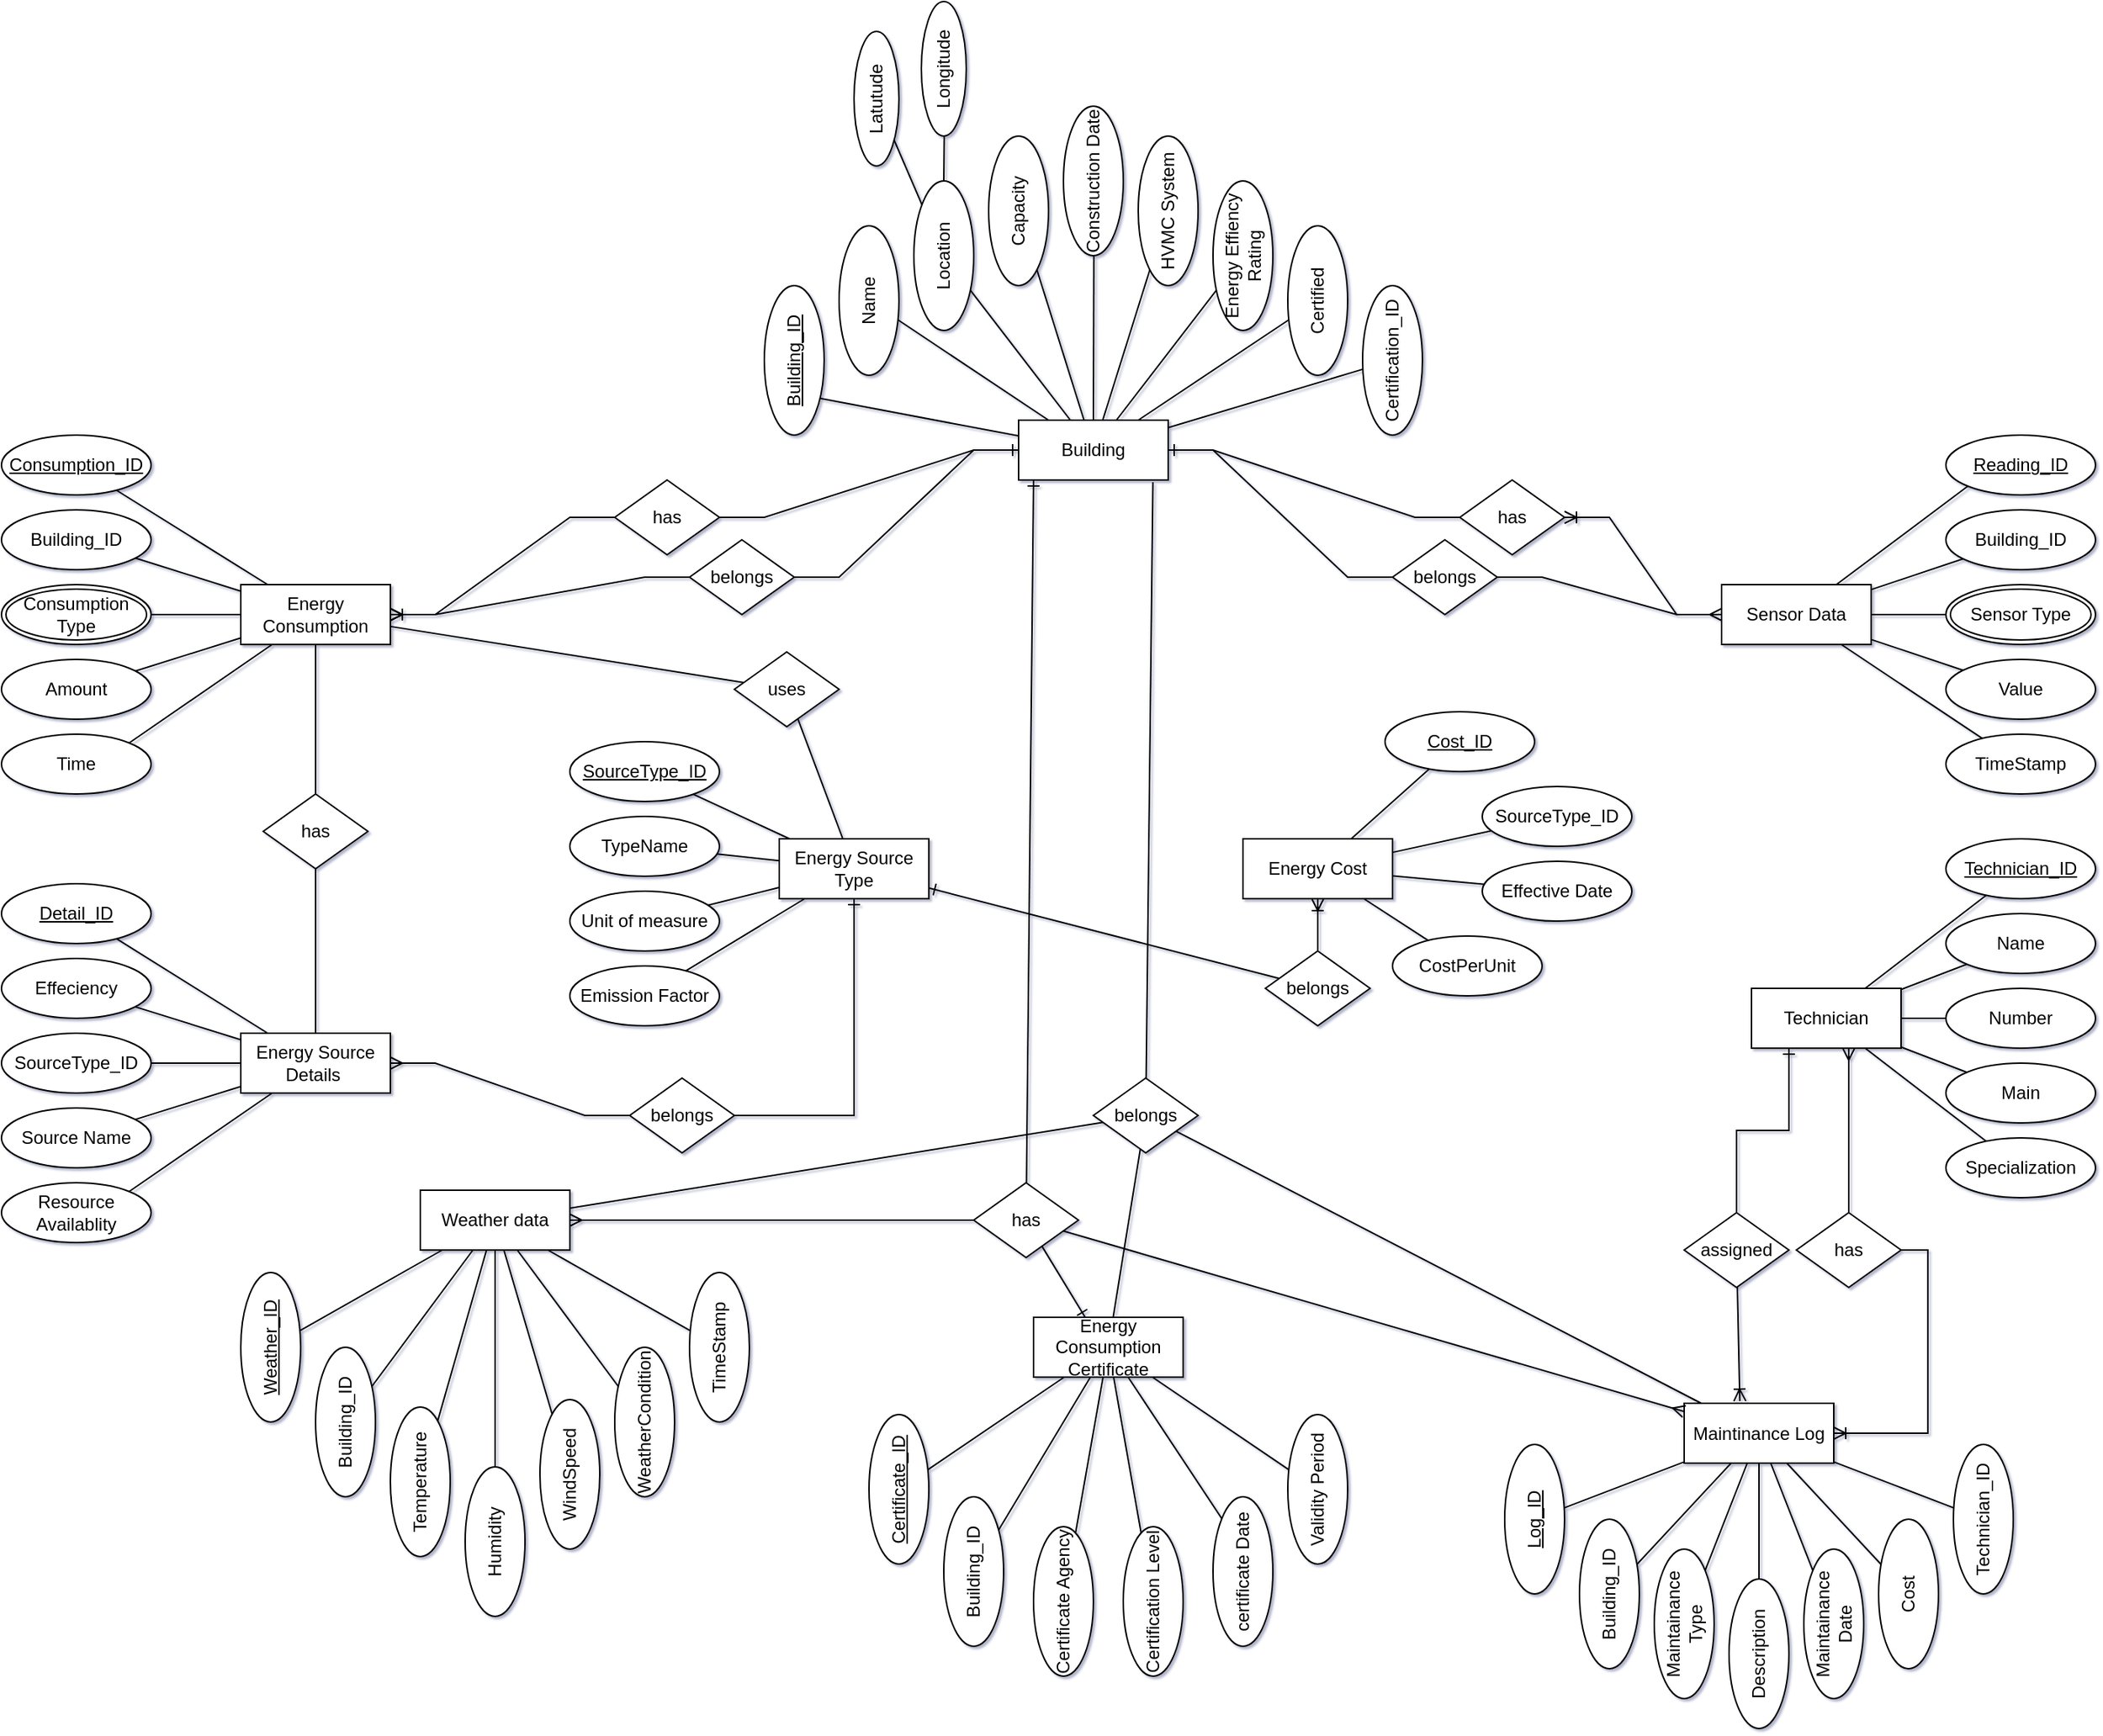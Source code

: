 <mxfile version="23.1.1" type="github">
  <diagram name="Page-1" id="oGObAUjElI8NySh6RBFr">
    <mxGraphModel dx="2135" dy="569" grid="1" gridSize="10" guides="1" tooltips="1" connect="1" arrows="1" fold="1" page="1" pageScale="1" pageWidth="1100" pageHeight="850" background="none" math="0" shadow="1">
      <root>
        <mxCell id="0" />
        <mxCell id="1" parent="0" />
        <mxCell id="BeFHwcyI2mmiKTag6LvH-1" value="Building" style="whiteSpace=wrap;html=1;align=center;" parent="1" vertex="1">
          <mxGeometry x="410" y="290" width="100" height="40" as="geometry" />
        </mxCell>
        <mxCell id="BeFHwcyI2mmiKTag6LvH-3" value="Building_ID" style="ellipse;whiteSpace=wrap;html=1;align=center;fontStyle=4;rotation=-90;" parent="1" vertex="1">
          <mxGeometry x="210" y="230" width="100" height="40" as="geometry" />
        </mxCell>
        <mxCell id="BeFHwcyI2mmiKTag6LvH-4" value="Name" style="ellipse;whiteSpace=wrap;html=1;align=center;rotation=-90;" parent="1" vertex="1">
          <mxGeometry x="260" y="190" width="100" height="40" as="geometry" />
        </mxCell>
        <mxCell id="BeFHwcyI2mmiKTag6LvH-5" value="Certification_ID" style="ellipse;whiteSpace=wrap;html=1;align=center;direction=west;rotation=-90;" parent="1" vertex="1">
          <mxGeometry x="610" y="230" width="100" height="40" as="geometry" />
        </mxCell>
        <mxCell id="BeFHwcyI2mmiKTag6LvH-6" value="Certified" style="ellipse;whiteSpace=wrap;html=1;align=center;rotation=-90;" parent="1" vertex="1">
          <mxGeometry x="560" y="190" width="100" height="40" as="geometry" />
        </mxCell>
        <mxCell id="BeFHwcyI2mmiKTag6LvH-7" value="Energy Effiency Rating" style="ellipse;whiteSpace=wrap;html=1;align=center;rotation=-90;" parent="1" vertex="1">
          <mxGeometry x="510" y="160" width="100" height="40" as="geometry" />
        </mxCell>
        <mxCell id="BeFHwcyI2mmiKTag6LvH-8" value="HVMC System" style="ellipse;whiteSpace=wrap;html=1;align=center;rotation=-90;" parent="1" vertex="1">
          <mxGeometry x="460" y="130" width="100" height="40" as="geometry" />
        </mxCell>
        <mxCell id="BeFHwcyI2mmiKTag6LvH-9" value="Construction Date" style="ellipse;whiteSpace=wrap;html=1;align=center;rotation=-90;" parent="1" vertex="1">
          <mxGeometry x="410" y="110" width="100" height="40" as="geometry" />
        </mxCell>
        <mxCell id="BeFHwcyI2mmiKTag6LvH-10" value="Capacity" style="ellipse;whiteSpace=wrap;html=1;align=center;rotation=-90;" parent="1" vertex="1">
          <mxGeometry x="360" y="130" width="100" height="40" as="geometry" />
        </mxCell>
        <mxCell id="BeFHwcyI2mmiKTag6LvH-11" value="Location" style="ellipse;whiteSpace=wrap;html=1;align=center;rotation=-90;" parent="1" vertex="1">
          <mxGeometry x="310" y="160" width="100" height="40" as="geometry" />
        </mxCell>
        <mxCell id="BeFHwcyI2mmiKTag6LvH-13" value="" style="endArrow=none;html=1;rounded=0;exitX=0.246;exitY=0.929;exitDx=0;exitDy=0;exitPerimeter=0;" parent="1" source="BeFHwcyI2mmiKTag6LvH-3" target="BeFHwcyI2mmiKTag6LvH-1" edge="1">
          <mxGeometry relative="1" as="geometry">
            <mxPoint x="390" y="210" as="sourcePoint" />
            <mxPoint x="550" y="210" as="targetPoint" />
          </mxGeometry>
        </mxCell>
        <mxCell id="BeFHwcyI2mmiKTag6LvH-14" value="" style="endArrow=none;html=1;rounded=0;" parent="1" source="BeFHwcyI2mmiKTag6LvH-4" target="BeFHwcyI2mmiKTag6LvH-1" edge="1">
          <mxGeometry relative="1" as="geometry">
            <mxPoint x="287" y="285" as="sourcePoint" />
            <mxPoint x="420" y="311" as="targetPoint" />
          </mxGeometry>
        </mxCell>
        <mxCell id="BeFHwcyI2mmiKTag6LvH-15" value="" style="endArrow=none;html=1;rounded=0;" parent="1" source="BeFHwcyI2mmiKTag6LvH-11" target="BeFHwcyI2mmiKTag6LvH-1" edge="1">
          <mxGeometry relative="1" as="geometry">
            <mxPoint x="329" y="271" as="sourcePoint" />
            <mxPoint x="420" y="302" as="targetPoint" />
          </mxGeometry>
        </mxCell>
        <mxCell id="BeFHwcyI2mmiKTag6LvH-16" value="" style="endArrow=none;html=1;rounded=0;" parent="1" source="BeFHwcyI2mmiKTag6LvH-10" target="BeFHwcyI2mmiKTag6LvH-1" edge="1">
          <mxGeometry relative="1" as="geometry">
            <mxPoint x="388" y="230" as="sourcePoint" />
            <mxPoint x="452" y="300" as="targetPoint" />
          </mxGeometry>
        </mxCell>
        <mxCell id="BeFHwcyI2mmiKTag6LvH-17" value="" style="endArrow=none;html=1;rounded=0;" parent="1" source="BeFHwcyI2mmiKTag6LvH-9" target="BeFHwcyI2mmiKTag6LvH-1" edge="1">
          <mxGeometry relative="1" as="geometry">
            <mxPoint x="434" y="226" as="sourcePoint" />
            <mxPoint x="462" y="300" as="targetPoint" />
          </mxGeometry>
        </mxCell>
        <mxCell id="BeFHwcyI2mmiKTag6LvH-18" value="" style="endArrow=none;html=1;rounded=0;" parent="1" source="BeFHwcyI2mmiKTag6LvH-8" target="BeFHwcyI2mmiKTag6LvH-1" edge="1">
          <mxGeometry relative="1" as="geometry">
            <mxPoint x="470" y="230" as="sourcePoint" />
            <mxPoint x="470" y="300" as="targetPoint" />
          </mxGeometry>
        </mxCell>
        <mxCell id="BeFHwcyI2mmiKTag6LvH-19" value="" style="endArrow=none;html=1;rounded=0;" parent="1" source="BeFHwcyI2mmiKTag6LvH-7" target="BeFHwcyI2mmiKTag6LvH-1" edge="1">
          <mxGeometry relative="1" as="geometry">
            <mxPoint x="506" y="226" as="sourcePoint" />
            <mxPoint x="480" y="300" as="targetPoint" />
          </mxGeometry>
        </mxCell>
        <mxCell id="BeFHwcyI2mmiKTag6LvH-20" value="" style="endArrow=none;html=1;rounded=0;" parent="1" source="BeFHwcyI2mmiKTag6LvH-6" target="BeFHwcyI2mmiKTag6LvH-1" edge="1">
          <mxGeometry relative="1" as="geometry">
            <mxPoint x="552" y="230" as="sourcePoint" />
            <mxPoint x="488" y="300" as="targetPoint" />
          </mxGeometry>
        </mxCell>
        <mxCell id="BeFHwcyI2mmiKTag6LvH-21" value="" style="endArrow=none;html=1;rounded=0;" parent="1" source="BeFHwcyI2mmiKTag6LvH-5" target="BeFHwcyI2mmiKTag6LvH-1" edge="1">
          <mxGeometry relative="1" as="geometry">
            <mxPoint x="601" y="242" as="sourcePoint" />
            <mxPoint x="503" y="300" as="targetPoint" />
          </mxGeometry>
        </mxCell>
        <mxCell id="BeFHwcyI2mmiKTag6LvH-22" value="Latutude" style="ellipse;whiteSpace=wrap;html=1;align=center;rotation=-90;" parent="1" vertex="1">
          <mxGeometry x="270" y="60" width="90" height="30" as="geometry" />
        </mxCell>
        <mxCell id="BeFHwcyI2mmiKTag6LvH-23" value="Longitude" style="ellipse;whiteSpace=wrap;html=1;align=center;rotation=-90;" parent="1" vertex="1">
          <mxGeometry x="315" y="40" width="90" height="30" as="geometry" />
        </mxCell>
        <mxCell id="BeFHwcyI2mmiKTag6LvH-24" value="" style="endArrow=none;html=1;rounded=0;" parent="1" source="BeFHwcyI2mmiKTag6LvH-22" target="BeFHwcyI2mmiKTag6LvH-11" edge="1">
          <mxGeometry relative="1" as="geometry">
            <mxPoint x="388" y="213" as="sourcePoint" />
            <mxPoint x="455" y="300" as="targetPoint" />
          </mxGeometry>
        </mxCell>
        <mxCell id="BeFHwcyI2mmiKTag6LvH-25" value="" style="endArrow=none;html=1;rounded=0;" parent="1" source="BeFHwcyI2mmiKTag6LvH-23" target="BeFHwcyI2mmiKTag6LvH-11" edge="1">
          <mxGeometry relative="1" as="geometry">
            <mxPoint x="337" y="113" as="sourcePoint" />
            <mxPoint x="355" y="156" as="targetPoint" />
          </mxGeometry>
        </mxCell>
        <mxCell id="BeFHwcyI2mmiKTag6LvH-26" value="Sensor Data" style="whiteSpace=wrap;html=1;align=center;" parent="1" vertex="1">
          <mxGeometry x="880" y="400" width="100" height="40" as="geometry" />
        </mxCell>
        <mxCell id="BeFHwcyI2mmiKTag6LvH-27" value="Building_ID" style="ellipse;whiteSpace=wrap;html=1;align=center;" parent="1" vertex="1">
          <mxGeometry x="1030" y="350" width="100" height="40" as="geometry" />
        </mxCell>
        <mxCell id="BeFHwcyI2mmiKTag6LvH-28" value="Reading_ID" style="ellipse;whiteSpace=wrap;html=1;align=center;fontStyle=4;" parent="1" vertex="1">
          <mxGeometry x="1030" y="300" width="100" height="40" as="geometry" />
        </mxCell>
        <mxCell id="BeFHwcyI2mmiKTag6LvH-29" value="Sensor Type" style="ellipse;shape=doubleEllipse;margin=3;whiteSpace=wrap;html=1;align=center;" parent="1" vertex="1">
          <mxGeometry x="1030" y="400" width="100" height="40" as="geometry" />
        </mxCell>
        <mxCell id="BeFHwcyI2mmiKTag6LvH-30" value="Value" style="ellipse;whiteSpace=wrap;html=1;align=center;" parent="1" vertex="1">
          <mxGeometry x="1030" y="450" width="100" height="40" as="geometry" />
        </mxCell>
        <mxCell id="BeFHwcyI2mmiKTag6LvH-31" value="TimeStamp" style="ellipse;whiteSpace=wrap;html=1;align=center;" parent="1" vertex="1">
          <mxGeometry x="1030" y="500" width="100" height="40" as="geometry" />
        </mxCell>
        <mxCell id="BeFHwcyI2mmiKTag6LvH-32" value="" style="endArrow=none;html=1;rounded=0;exitX=0;exitY=1;exitDx=0;exitDy=0;" parent="1" source="BeFHwcyI2mmiKTag6LvH-28" target="BeFHwcyI2mmiKTag6LvH-26" edge="1">
          <mxGeometry relative="1" as="geometry">
            <mxPoint x="780" y="266" as="sourcePoint" />
            <mxPoint x="650" y="305" as="targetPoint" />
          </mxGeometry>
        </mxCell>
        <mxCell id="BeFHwcyI2mmiKTag6LvH-33" value="" style="endArrow=none;html=1;rounded=0;" parent="1" source="BeFHwcyI2mmiKTag6LvH-27" target="BeFHwcyI2mmiKTag6LvH-26" edge="1">
          <mxGeometry relative="1" as="geometry">
            <mxPoint x="1035" y="344" as="sourcePoint" />
            <mxPoint x="962" y="410" as="targetPoint" />
          </mxGeometry>
        </mxCell>
        <mxCell id="BeFHwcyI2mmiKTag6LvH-34" value="" style="endArrow=none;html=1;rounded=0;" parent="1" source="BeFHwcyI2mmiKTag6LvH-29" target="BeFHwcyI2mmiKTag6LvH-26" edge="1">
          <mxGeometry relative="1" as="geometry">
            <mxPoint x="1034" y="394" as="sourcePoint" />
            <mxPoint x="990" y="411" as="targetPoint" />
          </mxGeometry>
        </mxCell>
        <mxCell id="BeFHwcyI2mmiKTag6LvH-35" value="" style="endArrow=none;html=1;rounded=0;" parent="1" source="BeFHwcyI2mmiKTag6LvH-30" target="BeFHwcyI2mmiKTag6LvH-26" edge="1">
          <mxGeometry relative="1" as="geometry">
            <mxPoint x="1020" y="430" as="sourcePoint" />
            <mxPoint x="990" y="430" as="targetPoint" />
          </mxGeometry>
        </mxCell>
        <mxCell id="BeFHwcyI2mmiKTag6LvH-36" value="" style="endArrow=none;html=1;rounded=0;" parent="1" source="BeFHwcyI2mmiKTag6LvH-31" target="BeFHwcyI2mmiKTag6LvH-26" edge="1">
          <mxGeometry relative="1" as="geometry">
            <mxPoint x="1034" y="466" as="sourcePoint" />
            <mxPoint x="990" y="449" as="targetPoint" />
          </mxGeometry>
        </mxCell>
        <mxCell id="BeFHwcyI2mmiKTag6LvH-37" value="Energy Consumption" style="whiteSpace=wrap;html=1;align=center;" parent="1" vertex="1">
          <mxGeometry x="-110" y="400" width="100" height="40" as="geometry" />
        </mxCell>
        <mxCell id="BeFHwcyI2mmiKTag6LvH-43" value="Consumption_ID" style="ellipse;whiteSpace=wrap;html=1;align=center;fontStyle=4;" parent="1" vertex="1">
          <mxGeometry x="-270" y="300" width="100" height="40" as="geometry" />
        </mxCell>
        <mxCell id="BeFHwcyI2mmiKTag6LvH-44" value="Building_ID" style="ellipse;whiteSpace=wrap;html=1;align=center;" parent="1" vertex="1">
          <mxGeometry x="-270" y="350" width="100" height="40" as="geometry" />
        </mxCell>
        <mxCell id="BeFHwcyI2mmiKTag6LvH-47" value="Time" style="ellipse;whiteSpace=wrap;html=1;align=center;" parent="1" vertex="1">
          <mxGeometry x="-270" y="500" width="100" height="40" as="geometry" />
        </mxCell>
        <mxCell id="BeFHwcyI2mmiKTag6LvH-48" value="Amount" style="ellipse;whiteSpace=wrap;html=1;align=center;" parent="1" vertex="1">
          <mxGeometry x="-270" y="450" width="100" height="40" as="geometry" />
        </mxCell>
        <mxCell id="BeFHwcyI2mmiKTag6LvH-50" value="Consumption Type" style="ellipse;shape=doubleEllipse;margin=3;whiteSpace=wrap;html=1;align=center;" parent="1" vertex="1">
          <mxGeometry x="-270" y="400" width="100" height="40" as="geometry" />
        </mxCell>
        <mxCell id="BeFHwcyI2mmiKTag6LvH-52" value="" style="endArrow=none;html=1;rounded=0;" parent="1" source="BeFHwcyI2mmiKTag6LvH-43" target="BeFHwcyI2mmiKTag6LvH-37" edge="1">
          <mxGeometry relative="1" as="geometry">
            <mxPoint x="715" y="344" as="sourcePoint" />
            <mxPoint x="642" y="410" as="targetPoint" />
          </mxGeometry>
        </mxCell>
        <mxCell id="BeFHwcyI2mmiKTag6LvH-53" value="" style="endArrow=none;html=1;rounded=0;" parent="1" source="BeFHwcyI2mmiKTag6LvH-44" target="BeFHwcyI2mmiKTag6LvH-37" edge="1">
          <mxGeometry relative="1" as="geometry">
            <mxPoint x="-167" y="348" as="sourcePoint" />
            <mxPoint x="-86" y="410" as="targetPoint" />
          </mxGeometry>
        </mxCell>
        <mxCell id="BeFHwcyI2mmiKTag6LvH-54" value="" style="endArrow=none;html=1;rounded=0;" parent="1" source="BeFHwcyI2mmiKTag6LvH-50" target="BeFHwcyI2mmiKTag6LvH-37" edge="1">
          <mxGeometry relative="1" as="geometry">
            <mxPoint x="-154" y="394" as="sourcePoint" />
            <mxPoint x="-110" y="411" as="targetPoint" />
          </mxGeometry>
        </mxCell>
        <mxCell id="BeFHwcyI2mmiKTag6LvH-55" value="" style="endArrow=none;html=1;rounded=0;" parent="1" source="BeFHwcyI2mmiKTag6LvH-48" target="BeFHwcyI2mmiKTag6LvH-37" edge="1">
          <mxGeometry relative="1" as="geometry">
            <mxPoint x="-140" y="430" as="sourcePoint" />
            <mxPoint x="-110" y="430" as="targetPoint" />
          </mxGeometry>
        </mxCell>
        <mxCell id="BeFHwcyI2mmiKTag6LvH-56" value="" style="endArrow=none;html=1;rounded=0;exitX=1;exitY=0;exitDx=0;exitDy=0;" parent="1" source="BeFHwcyI2mmiKTag6LvH-47" target="BeFHwcyI2mmiKTag6LvH-37" edge="1">
          <mxGeometry relative="1" as="geometry">
            <mxPoint x="-154" y="466" as="sourcePoint" />
            <mxPoint x="-110" y="449" as="targetPoint" />
          </mxGeometry>
        </mxCell>
        <mxCell id="BeFHwcyI2mmiKTag6LvH-60" value="Energy Source Type" style="whiteSpace=wrap;html=1;align=center;" parent="1" vertex="1">
          <mxGeometry x="250" y="570" width="100" height="40" as="geometry" />
        </mxCell>
        <mxCell id="BeFHwcyI2mmiKTag6LvH-61" value="Energy Source Details&amp;nbsp;" style="whiteSpace=wrap;html=1;align=center;" parent="1" vertex="1">
          <mxGeometry x="-110" y="700" width="100" height="40" as="geometry" />
        </mxCell>
        <mxCell id="BeFHwcyI2mmiKTag6LvH-62" value="Detail_ID" style="ellipse;whiteSpace=wrap;html=1;align=center;fontStyle=4;" parent="1" vertex="1">
          <mxGeometry x="-270" y="600" width="100" height="40" as="geometry" />
        </mxCell>
        <mxCell id="BeFHwcyI2mmiKTag6LvH-63" value="Effeciency" style="ellipse;whiteSpace=wrap;html=1;align=center;" parent="1" vertex="1">
          <mxGeometry x="-270" y="650" width="100" height="40" as="geometry" />
        </mxCell>
        <mxCell id="BeFHwcyI2mmiKTag6LvH-65" value="Resource Availablity" style="ellipse;whiteSpace=wrap;html=1;align=center;" parent="1" vertex="1">
          <mxGeometry x="-270" y="800" width="100" height="40" as="geometry" />
        </mxCell>
        <mxCell id="BeFHwcyI2mmiKTag6LvH-67" value="Source Name" style="ellipse;whiteSpace=wrap;html=1;align=center;" parent="1" vertex="1">
          <mxGeometry x="-270" y="750" width="100" height="40" as="geometry" />
        </mxCell>
        <mxCell id="BeFHwcyI2mmiKTag6LvH-68" value="SourceType_ID" style="ellipse;whiteSpace=wrap;html=1;align=center;" parent="1" vertex="1">
          <mxGeometry x="-270" y="700" width="100" height="40" as="geometry" />
        </mxCell>
        <mxCell id="BeFHwcyI2mmiKTag6LvH-69" value="SourceType_ID" style="ellipse;whiteSpace=wrap;html=1;align=center;fontStyle=4;" parent="1" vertex="1">
          <mxGeometry x="110" y="505" width="100" height="40" as="geometry" />
        </mxCell>
        <mxCell id="BeFHwcyI2mmiKTag6LvH-70" value="TypeName" style="ellipse;whiteSpace=wrap;html=1;align=center;" parent="1" vertex="1">
          <mxGeometry x="110" y="555" width="100" height="40" as="geometry" />
        </mxCell>
        <mxCell id="BeFHwcyI2mmiKTag6LvH-72" value="Emission Factor" style="ellipse;whiteSpace=wrap;html=1;align=center;" parent="1" vertex="1">
          <mxGeometry x="110" y="655" width="100" height="40" as="geometry" />
        </mxCell>
        <mxCell id="BeFHwcyI2mmiKTag6LvH-73" value="Unit of measure" style="ellipse;whiteSpace=wrap;html=1;align=center;" parent="1" vertex="1">
          <mxGeometry x="110" y="605" width="100" height="40" as="geometry" />
        </mxCell>
        <mxCell id="BeFHwcyI2mmiKTag6LvH-75" value="" style="endArrow=none;html=1;rounded=0;" parent="1" source="BeFHwcyI2mmiKTag6LvH-69" target="BeFHwcyI2mmiKTag6LvH-60" edge="1">
          <mxGeometry relative="1" as="geometry">
            <mxPoint x="407" y="382" as="sourcePoint" />
            <mxPoint x="326" y="320" as="targetPoint" />
          </mxGeometry>
        </mxCell>
        <mxCell id="BeFHwcyI2mmiKTag6LvH-76" value="" style="endArrow=none;html=1;rounded=0;" parent="1" source="BeFHwcyI2mmiKTag6LvH-70" target="BeFHwcyI2mmiKTag6LvH-60" edge="1">
          <mxGeometry relative="1" as="geometry">
            <mxPoint x="394" y="539" as="sourcePoint" />
            <mxPoint x="295" y="578" as="targetPoint" />
          </mxGeometry>
        </mxCell>
        <mxCell id="BeFHwcyI2mmiKTag6LvH-77" value="" style="endArrow=none;html=1;rounded=0;" parent="1" source="BeFHwcyI2mmiKTag6LvH-73" target="BeFHwcyI2mmiKTag6LvH-60" edge="1">
          <mxGeometry relative="1" as="geometry">
            <mxPoint x="385" y="584" as="sourcePoint" />
            <mxPoint x="350" y="590" as="targetPoint" />
          </mxGeometry>
        </mxCell>
        <mxCell id="BeFHwcyI2mmiKTag6LvH-78" value="" style="endArrow=none;html=1;rounded=0;" parent="1" source="BeFHwcyI2mmiKTag6LvH-72" target="BeFHwcyI2mmiKTag6LvH-60" edge="1">
          <mxGeometry relative="1" as="geometry">
            <mxPoint x="385" y="616" as="sourcePoint" />
            <mxPoint x="350" y="610" as="targetPoint" />
          </mxGeometry>
        </mxCell>
        <mxCell id="BeFHwcyI2mmiKTag6LvH-80" value="" style="endArrow=none;html=1;rounded=0;" parent="1" source="BeFHwcyI2mmiKTag6LvH-61" target="BeFHwcyI2mmiKTag6LvH-62" edge="1">
          <mxGeometry relative="1" as="geometry">
            <mxPoint x="216" y="675" as="sourcePoint" />
            <mxPoint x="150" y="714" as="targetPoint" />
          </mxGeometry>
        </mxCell>
        <mxCell id="BeFHwcyI2mmiKTag6LvH-81" value="" style="endArrow=none;html=1;rounded=0;" parent="1" source="BeFHwcyI2mmiKTag6LvH-61" target="BeFHwcyI2mmiKTag6LvH-63" edge="1">
          <mxGeometry relative="1" as="geometry">
            <mxPoint x="-78" y="710" as="sourcePoint" />
            <mxPoint x="-166" y="647" as="targetPoint" />
          </mxGeometry>
        </mxCell>
        <mxCell id="BeFHwcyI2mmiKTag6LvH-82" value="" style="endArrow=none;html=1;rounded=0;" parent="1" source="BeFHwcyI2mmiKTag6LvH-61" target="BeFHwcyI2mmiKTag6LvH-68" edge="1">
          <mxGeometry relative="1" as="geometry">
            <mxPoint x="-100" y="712" as="sourcePoint" />
            <mxPoint x="-153" y="693" as="targetPoint" />
          </mxGeometry>
        </mxCell>
        <mxCell id="BeFHwcyI2mmiKTag6LvH-83" value="" style="endArrow=none;html=1;rounded=0;" parent="1" source="BeFHwcyI2mmiKTag6LvH-61" target="BeFHwcyI2mmiKTag6LvH-67" edge="1">
          <mxGeometry relative="1" as="geometry">
            <mxPoint x="-100" y="730" as="sourcePoint" />
            <mxPoint x="-140" y="730" as="targetPoint" />
          </mxGeometry>
        </mxCell>
        <mxCell id="BeFHwcyI2mmiKTag6LvH-84" value="" style="endArrow=none;html=1;rounded=0;entryX=1;entryY=0;entryDx=0;entryDy=0;" parent="1" source="BeFHwcyI2mmiKTag6LvH-61" target="BeFHwcyI2mmiKTag6LvH-65" edge="1">
          <mxGeometry relative="1" as="geometry">
            <mxPoint x="-100" y="748" as="sourcePoint" />
            <mxPoint x="-153" y="767" as="targetPoint" />
          </mxGeometry>
        </mxCell>
        <mxCell id="BeFHwcyI2mmiKTag6LvH-86" value="Energy Cost" style="whiteSpace=wrap;html=1;align=center;" parent="1" vertex="1">
          <mxGeometry x="560" y="570" width="100" height="40" as="geometry" />
        </mxCell>
        <mxCell id="BeFHwcyI2mmiKTag6LvH-87" value="Cost_ID" style="ellipse;whiteSpace=wrap;html=1;align=center;fontStyle=4;" parent="1" vertex="1">
          <mxGeometry x="655" y="485" width="100" height="40" as="geometry" />
        </mxCell>
        <mxCell id="BeFHwcyI2mmiKTag6LvH-88" value="SourceType_ID" style="ellipse;whiteSpace=wrap;html=1;align=center;" parent="1" vertex="1">
          <mxGeometry x="720" y="535" width="100" height="40" as="geometry" />
        </mxCell>
        <mxCell id="BeFHwcyI2mmiKTag6LvH-90" value="CostPerUnit" style="ellipse;whiteSpace=wrap;html=1;align=center;" parent="1" vertex="1">
          <mxGeometry x="660" y="635" width="100" height="40" as="geometry" />
        </mxCell>
        <mxCell id="BeFHwcyI2mmiKTag6LvH-91" value="Effective Date" style="ellipse;whiteSpace=wrap;html=1;align=center;" parent="1" vertex="1">
          <mxGeometry x="720" y="585" width="100" height="40" as="geometry" />
        </mxCell>
        <mxCell id="BeFHwcyI2mmiKTag6LvH-92" value="" style="endArrow=none;html=1;rounded=0;" parent="1" source="BeFHwcyI2mmiKTag6LvH-86" target="BeFHwcyI2mmiKTag6LvH-87" edge="1">
          <mxGeometry relative="1" as="geometry">
            <mxPoint x="1161" y="570" as="sourcePoint" />
            <mxPoint x="1095" y="609" as="targetPoint" />
          </mxGeometry>
        </mxCell>
        <mxCell id="BeFHwcyI2mmiKTag6LvH-93" value="" style="endArrow=none;html=1;rounded=0;" parent="1" source="BeFHwcyI2mmiKTag6LvH-86" target="BeFHwcyI2mmiKTag6LvH-88" edge="1">
          <mxGeometry relative="1" as="geometry">
            <mxPoint x="867" y="605" as="sourcePoint" />
            <mxPoint x="779" y="542" as="targetPoint" />
          </mxGeometry>
        </mxCell>
        <mxCell id="BeFHwcyI2mmiKTag6LvH-94" value="" style="endArrow=none;html=1;rounded=0;" parent="1" source="BeFHwcyI2mmiKTag6LvH-86" target="BeFHwcyI2mmiKTag6LvH-91" edge="1">
          <mxGeometry relative="1" as="geometry">
            <mxPoint x="845" y="607" as="sourcePoint" />
            <mxPoint x="792" y="588" as="targetPoint" />
          </mxGeometry>
        </mxCell>
        <mxCell id="BeFHwcyI2mmiKTag6LvH-95" value="" style="endArrow=none;html=1;rounded=0;" parent="1" source="BeFHwcyI2mmiKTag6LvH-86" target="BeFHwcyI2mmiKTag6LvH-90" edge="1">
          <mxGeometry relative="1" as="geometry">
            <mxPoint x="845" y="625" as="sourcePoint" />
            <mxPoint x="805" y="625" as="targetPoint" />
          </mxGeometry>
        </mxCell>
        <mxCell id="BeFHwcyI2mmiKTag6LvH-106" value="Weather data" style="whiteSpace=wrap;html=1;align=center;rotation=0;" parent="1" vertex="1">
          <mxGeometry x="10" y="805" width="100" height="40" as="geometry" />
        </mxCell>
        <mxCell id="BeFHwcyI2mmiKTag6LvH-107" value="Weather_ID" style="ellipse;whiteSpace=wrap;html=1;align=center;fontStyle=4;rotation=-90;" parent="1" vertex="1">
          <mxGeometry x="-140" y="890" width="100" height="40" as="geometry" />
        </mxCell>
        <mxCell id="BeFHwcyI2mmiKTag6LvH-108" value="Building_ID" style="ellipse;whiteSpace=wrap;html=1;align=center;rotation=-90;" parent="1" vertex="1">
          <mxGeometry x="-90" y="940" width="100" height="40" as="geometry" />
        </mxCell>
        <mxCell id="BeFHwcyI2mmiKTag6LvH-109" value="WindSpeed" style="ellipse;whiteSpace=wrap;html=1;align=center;rotation=-90;" parent="1" vertex="1">
          <mxGeometry x="60" y="975" width="100" height="40" as="geometry" />
        </mxCell>
        <mxCell id="BeFHwcyI2mmiKTag6LvH-110" value="Humidity" style="ellipse;whiteSpace=wrap;html=1;align=center;rotation=-90;" parent="1" vertex="1">
          <mxGeometry x="10" y="1020" width="100" height="40" as="geometry" />
        </mxCell>
        <mxCell id="BeFHwcyI2mmiKTag6LvH-111" value="Temperature" style="ellipse;whiteSpace=wrap;html=1;align=center;rotation=-90;" parent="1" vertex="1">
          <mxGeometry x="-40" y="980" width="100" height="40" as="geometry" />
        </mxCell>
        <mxCell id="BeFHwcyI2mmiKTag6LvH-112" value="" style="endArrow=none;html=1;rounded=0;" parent="1" source="BeFHwcyI2mmiKTag6LvH-106" target="BeFHwcyI2mmiKTag6LvH-107" edge="1">
          <mxGeometry relative="1" as="geometry">
            <mxPoint x="486" y="830" as="sourcePoint" />
            <mxPoint x="-70.496" y="898.938" as="targetPoint" />
          </mxGeometry>
        </mxCell>
        <mxCell id="BeFHwcyI2mmiKTag6LvH-113" value="" style="endArrow=none;html=1;rounded=0;" parent="1" source="BeFHwcyI2mmiKTag6LvH-106" target="BeFHwcyI2mmiKTag6LvH-108" edge="1">
          <mxGeometry relative="1" as="geometry">
            <mxPoint x="192" y="865" as="sourcePoint" />
            <mxPoint x="104" y="802" as="targetPoint" />
          </mxGeometry>
        </mxCell>
        <mxCell id="BeFHwcyI2mmiKTag6LvH-114" value="" style="endArrow=none;html=1;rounded=0;" parent="1" source="BeFHwcyI2mmiKTag6LvH-106" target="BeFHwcyI2mmiKTag6LvH-111" edge="1">
          <mxGeometry relative="1" as="geometry">
            <mxPoint x="170" y="867" as="sourcePoint" />
            <mxPoint x="117" y="848" as="targetPoint" />
          </mxGeometry>
        </mxCell>
        <mxCell id="BeFHwcyI2mmiKTag6LvH-115" value="" style="endArrow=none;html=1;rounded=0;" parent="1" source="BeFHwcyI2mmiKTag6LvH-106" target="BeFHwcyI2mmiKTag6LvH-110" edge="1">
          <mxGeometry relative="1" as="geometry">
            <mxPoint x="170" y="885" as="sourcePoint" />
            <mxPoint x="130" y="885" as="targetPoint" />
          </mxGeometry>
        </mxCell>
        <mxCell id="BeFHwcyI2mmiKTag6LvH-116" value="" style="endArrow=none;html=1;rounded=0;" parent="1" source="BeFHwcyI2mmiKTag6LvH-106" target="BeFHwcyI2mmiKTag6LvH-109" edge="1">
          <mxGeometry relative="1" as="geometry">
            <mxPoint x="170" y="903" as="sourcePoint" />
            <mxPoint x="117" y="922" as="targetPoint" />
          </mxGeometry>
        </mxCell>
        <mxCell id="BeFHwcyI2mmiKTag6LvH-117" value="WeatherCondition" style="ellipse;whiteSpace=wrap;html=1;align=center;rotation=-90;" parent="1" vertex="1">
          <mxGeometry x="110" y="940" width="100" height="40" as="geometry" />
        </mxCell>
        <mxCell id="BeFHwcyI2mmiKTag6LvH-118" value="TimeStamp" style="ellipse;whiteSpace=wrap;html=1;align=center;rotation=-90;" parent="1" vertex="1">
          <mxGeometry x="160" y="890" width="100" height="40" as="geometry" />
        </mxCell>
        <mxCell id="BeFHwcyI2mmiKTag6LvH-119" value="" style="endArrow=none;html=1;rounded=0;" parent="1" source="BeFHwcyI2mmiKTag6LvH-106" target="BeFHwcyI2mmiKTag6LvH-117" edge="1">
          <mxGeometry relative="1" as="geometry">
            <mxPoint x="196" y="905" as="sourcePoint" />
            <mxPoint x="115" y="971" as="targetPoint" />
          </mxGeometry>
        </mxCell>
        <mxCell id="BeFHwcyI2mmiKTag6LvH-120" value="" style="endArrow=none;html=1;rounded=0;" parent="1" source="BeFHwcyI2mmiKTag6LvH-106" target="BeFHwcyI2mmiKTag6LvH-118" edge="1">
          <mxGeometry relative="1" as="geometry">
            <mxPoint x="202" y="905" as="sourcePoint" />
            <mxPoint x="97" y="1021" as="targetPoint" />
          </mxGeometry>
        </mxCell>
        <mxCell id="BeFHwcyI2mmiKTag6LvH-122" value="Maintinance Log" style="whiteSpace=wrap;html=1;align=center;" parent="1" vertex="1">
          <mxGeometry x="855" y="947.5" width="100" height="40" as="geometry" />
        </mxCell>
        <mxCell id="BeFHwcyI2mmiKTag6LvH-123" value="Log_ID" style="ellipse;whiteSpace=wrap;html=1;align=center;fontStyle=4;rotation=-90;" parent="1" vertex="1">
          <mxGeometry x="705" y="1005" width="100" height="40" as="geometry" />
        </mxCell>
        <mxCell id="BeFHwcyI2mmiKTag6LvH-124" value="Building_ID" style="ellipse;whiteSpace=wrap;html=1;align=center;rotation=-90;" parent="1" vertex="1">
          <mxGeometry x="755" y="1055" width="100" height="40" as="geometry" />
        </mxCell>
        <mxCell id="BeFHwcyI2mmiKTag6LvH-125" value="Maintainance Date" style="ellipse;whiteSpace=wrap;html=1;align=center;rotation=-90;" parent="1" vertex="1">
          <mxGeometry x="905" y="1075" width="100" height="40" as="geometry" />
        </mxCell>
        <mxCell id="BeFHwcyI2mmiKTag6LvH-126" value="Description" style="ellipse;whiteSpace=wrap;html=1;align=center;rotation=-90;" parent="1" vertex="1">
          <mxGeometry x="855" y="1095" width="100" height="40" as="geometry" />
        </mxCell>
        <mxCell id="BeFHwcyI2mmiKTag6LvH-127" value="Maintainance Type" style="ellipse;whiteSpace=wrap;html=1;align=center;rotation=-90;" parent="1" vertex="1">
          <mxGeometry x="805" y="1075" width="100" height="40" as="geometry" />
        </mxCell>
        <mxCell id="BeFHwcyI2mmiKTag6LvH-128" value="" style="endArrow=none;html=1;rounded=0;" parent="1" source="BeFHwcyI2mmiKTag6LvH-122" target="BeFHwcyI2mmiKTag6LvH-123" edge="1">
          <mxGeometry relative="1" as="geometry">
            <mxPoint x="1461" y="882.5" as="sourcePoint" />
            <mxPoint x="1395" y="921.5" as="targetPoint" />
          </mxGeometry>
        </mxCell>
        <mxCell id="BeFHwcyI2mmiKTag6LvH-129" value="" style="endArrow=none;html=1;rounded=0;" parent="1" source="BeFHwcyI2mmiKTag6LvH-122" target="BeFHwcyI2mmiKTag6LvH-124" edge="1">
          <mxGeometry relative="1" as="geometry">
            <mxPoint x="1167" y="917.5" as="sourcePoint" />
            <mxPoint x="1079" y="854.5" as="targetPoint" />
          </mxGeometry>
        </mxCell>
        <mxCell id="BeFHwcyI2mmiKTag6LvH-130" value="" style="endArrow=none;html=1;rounded=0;" parent="1" source="BeFHwcyI2mmiKTag6LvH-122" target="BeFHwcyI2mmiKTag6LvH-127" edge="1">
          <mxGeometry relative="1" as="geometry">
            <mxPoint x="1145" y="919.5" as="sourcePoint" />
            <mxPoint x="1092" y="900.5" as="targetPoint" />
          </mxGeometry>
        </mxCell>
        <mxCell id="BeFHwcyI2mmiKTag6LvH-131" value="" style="endArrow=none;html=1;rounded=0;" parent="1" source="BeFHwcyI2mmiKTag6LvH-122" target="BeFHwcyI2mmiKTag6LvH-126" edge="1">
          <mxGeometry relative="1" as="geometry">
            <mxPoint x="1145" y="937.5" as="sourcePoint" />
            <mxPoint x="905" y="1065" as="targetPoint" />
          </mxGeometry>
        </mxCell>
        <mxCell id="BeFHwcyI2mmiKTag6LvH-132" value="" style="endArrow=none;html=1;rounded=0;" parent="1" source="BeFHwcyI2mmiKTag6LvH-122" target="BeFHwcyI2mmiKTag6LvH-125" edge="1">
          <mxGeometry relative="1" as="geometry">
            <mxPoint x="1145" y="955.5" as="sourcePoint" />
            <mxPoint x="1092" y="974.5" as="targetPoint" />
          </mxGeometry>
        </mxCell>
        <mxCell id="BeFHwcyI2mmiKTag6LvH-133" value="Cost" style="ellipse;whiteSpace=wrap;html=1;align=center;rotation=-90;" parent="1" vertex="1">
          <mxGeometry x="955" y="1055" width="100" height="40" as="geometry" />
        </mxCell>
        <mxCell id="BeFHwcyI2mmiKTag6LvH-134" value="Technician_ID" style="ellipse;whiteSpace=wrap;html=1;align=center;rotation=-90;" parent="1" vertex="1">
          <mxGeometry x="1005" y="1005" width="100" height="40" as="geometry" />
        </mxCell>
        <mxCell id="BeFHwcyI2mmiKTag6LvH-135" value="" style="endArrow=none;html=1;rounded=0;" parent="1" source="BeFHwcyI2mmiKTag6LvH-122" target="BeFHwcyI2mmiKTag6LvH-133" edge="1">
          <mxGeometry relative="1" as="geometry">
            <mxPoint x="1171" y="957.5" as="sourcePoint" />
            <mxPoint x="1090" y="1023.5" as="targetPoint" />
          </mxGeometry>
        </mxCell>
        <mxCell id="BeFHwcyI2mmiKTag6LvH-136" value="" style="endArrow=none;html=1;rounded=0;" parent="1" source="BeFHwcyI2mmiKTag6LvH-122" target="BeFHwcyI2mmiKTag6LvH-134" edge="1">
          <mxGeometry relative="1" as="geometry">
            <mxPoint x="1177" y="957.5" as="sourcePoint" />
            <mxPoint x="1072" y="1073.5" as="targetPoint" />
          </mxGeometry>
        </mxCell>
        <mxCell id="BeFHwcyI2mmiKTag6LvH-137" value="Technician" style="whiteSpace=wrap;html=1;align=center;" parent="1" vertex="1">
          <mxGeometry x="900" y="670" width="100" height="40" as="geometry" />
        </mxCell>
        <mxCell id="BeFHwcyI2mmiKTag6LvH-138" value="Technician_ID" style="ellipse;whiteSpace=wrap;html=1;align=center;fontStyle=4;" parent="1" vertex="1">
          <mxGeometry x="1030" y="570" width="100" height="40" as="geometry" />
        </mxCell>
        <mxCell id="BeFHwcyI2mmiKTag6LvH-139" value="Name" style="ellipse;whiteSpace=wrap;html=1;align=center;" parent="1" vertex="1">
          <mxGeometry x="1030" y="620" width="100" height="40" as="geometry" />
        </mxCell>
        <mxCell id="BeFHwcyI2mmiKTag6LvH-140" value="Specialization" style="ellipse;whiteSpace=wrap;html=1;align=center;" parent="1" vertex="1">
          <mxGeometry x="1030" y="770" width="100" height="40" as="geometry" />
        </mxCell>
        <mxCell id="BeFHwcyI2mmiKTag6LvH-141" value="Main" style="ellipse;whiteSpace=wrap;html=1;align=center;" parent="1" vertex="1">
          <mxGeometry x="1030" y="720" width="100" height="40" as="geometry" />
        </mxCell>
        <mxCell id="BeFHwcyI2mmiKTag6LvH-142" value="Number" style="ellipse;whiteSpace=wrap;html=1;align=center;" parent="1" vertex="1">
          <mxGeometry x="1030" y="670" width="100" height="40" as="geometry" />
        </mxCell>
        <mxCell id="BeFHwcyI2mmiKTag6LvH-143" value="" style="endArrow=none;html=1;rounded=0;" parent="1" source="BeFHwcyI2mmiKTag6LvH-137" target="BeFHwcyI2mmiKTag6LvH-138" edge="1">
          <mxGeometry relative="1" as="geometry">
            <mxPoint x="1176" y="650" as="sourcePoint" />
            <mxPoint x="1110" y="689" as="targetPoint" />
          </mxGeometry>
        </mxCell>
        <mxCell id="BeFHwcyI2mmiKTag6LvH-144" value="" style="endArrow=none;html=1;rounded=0;" parent="1" source="BeFHwcyI2mmiKTag6LvH-137" target="BeFHwcyI2mmiKTag6LvH-139" edge="1">
          <mxGeometry relative="1" as="geometry">
            <mxPoint x="882" y="685" as="sourcePoint" />
            <mxPoint x="794" y="622" as="targetPoint" />
          </mxGeometry>
        </mxCell>
        <mxCell id="BeFHwcyI2mmiKTag6LvH-145" value="" style="endArrow=none;html=1;rounded=0;" parent="1" source="BeFHwcyI2mmiKTag6LvH-137" target="BeFHwcyI2mmiKTag6LvH-142" edge="1">
          <mxGeometry relative="1" as="geometry">
            <mxPoint x="860" y="687" as="sourcePoint" />
            <mxPoint x="807" y="668" as="targetPoint" />
          </mxGeometry>
        </mxCell>
        <mxCell id="BeFHwcyI2mmiKTag6LvH-146" value="" style="endArrow=none;html=1;rounded=0;" parent="1" source="BeFHwcyI2mmiKTag6LvH-137" target="BeFHwcyI2mmiKTag6LvH-141" edge="1">
          <mxGeometry relative="1" as="geometry">
            <mxPoint x="860" y="705" as="sourcePoint" />
            <mxPoint x="820" y="705" as="targetPoint" />
          </mxGeometry>
        </mxCell>
        <mxCell id="BeFHwcyI2mmiKTag6LvH-147" value="" style="endArrow=none;html=1;rounded=0;" parent="1" source="BeFHwcyI2mmiKTag6LvH-137" target="BeFHwcyI2mmiKTag6LvH-140" edge="1">
          <mxGeometry relative="1" as="geometry">
            <mxPoint x="860" y="723" as="sourcePoint" />
            <mxPoint x="807" y="742" as="targetPoint" />
          </mxGeometry>
        </mxCell>
        <mxCell id="BeFHwcyI2mmiKTag6LvH-152" value="Energy Consumption&lt;br&gt;Certificate" style="whiteSpace=wrap;html=1;align=center;" parent="1" vertex="1">
          <mxGeometry x="420" y="890" width="100" height="40" as="geometry" />
        </mxCell>
        <mxCell id="BeFHwcyI2mmiKTag6LvH-153" value="Certificate_ID" style="ellipse;whiteSpace=wrap;html=1;align=center;fontStyle=4;rotation=-90;" parent="1" vertex="1">
          <mxGeometry x="280" y="985" width="100" height="40" as="geometry" />
        </mxCell>
        <mxCell id="BeFHwcyI2mmiKTag6LvH-154" value="Building_ID" style="ellipse;whiteSpace=wrap;html=1;align=center;rotation=-90;" parent="1" vertex="1">
          <mxGeometry x="330" y="1040" width="100" height="40" as="geometry" />
        </mxCell>
        <mxCell id="BeFHwcyI2mmiKTag6LvH-155" value="certificate Date" style="ellipse;whiteSpace=wrap;html=1;align=center;rotation=-90;" parent="1" vertex="1">
          <mxGeometry x="510" y="1040" width="100" height="40" as="geometry" />
        </mxCell>
        <mxCell id="BeFHwcyI2mmiKTag6LvH-156" value="Certification Level" style="ellipse;whiteSpace=wrap;html=1;align=center;rotation=-90;" parent="1" vertex="1">
          <mxGeometry x="450" y="1060" width="100" height="40" as="geometry" />
        </mxCell>
        <mxCell id="BeFHwcyI2mmiKTag6LvH-157" value="Certificate Agency" style="ellipse;whiteSpace=wrap;html=1;align=center;rotation=-90;" parent="1" vertex="1">
          <mxGeometry x="390" y="1060" width="100" height="40" as="geometry" />
        </mxCell>
        <mxCell id="BeFHwcyI2mmiKTag6LvH-158" value="" style="endArrow=none;html=1;rounded=0;" parent="1" source="BeFHwcyI2mmiKTag6LvH-152" target="BeFHwcyI2mmiKTag6LvH-153" edge="1">
          <mxGeometry relative="1" as="geometry">
            <mxPoint x="1026" y="1045" as="sourcePoint" />
            <mxPoint x="960" y="1084" as="targetPoint" />
          </mxGeometry>
        </mxCell>
        <mxCell id="BeFHwcyI2mmiKTag6LvH-159" value="" style="endArrow=none;html=1;rounded=0;" parent="1" source="BeFHwcyI2mmiKTag6LvH-152" target="BeFHwcyI2mmiKTag6LvH-154" edge="1">
          <mxGeometry relative="1" as="geometry">
            <mxPoint x="732" y="1080" as="sourcePoint" />
            <mxPoint x="644" y="1017" as="targetPoint" />
          </mxGeometry>
        </mxCell>
        <mxCell id="BeFHwcyI2mmiKTag6LvH-160" value="" style="endArrow=none;html=1;rounded=0;" parent="1" source="BeFHwcyI2mmiKTag6LvH-152" target="BeFHwcyI2mmiKTag6LvH-157" edge="1">
          <mxGeometry relative="1" as="geometry">
            <mxPoint x="710" y="1082" as="sourcePoint" />
            <mxPoint x="657" y="1063" as="targetPoint" />
          </mxGeometry>
        </mxCell>
        <mxCell id="BeFHwcyI2mmiKTag6LvH-161" value="" style="endArrow=none;html=1;rounded=0;" parent="1" source="BeFHwcyI2mmiKTag6LvH-152" target="BeFHwcyI2mmiKTag6LvH-156" edge="1">
          <mxGeometry relative="1" as="geometry">
            <mxPoint x="710" y="1100" as="sourcePoint" />
            <mxPoint x="670" y="1100" as="targetPoint" />
          </mxGeometry>
        </mxCell>
        <mxCell id="BeFHwcyI2mmiKTag6LvH-162" value="" style="endArrow=none;html=1;rounded=0;entryX=1;entryY=0;entryDx=0;entryDy=0;" parent="1" source="BeFHwcyI2mmiKTag6LvH-152" target="BeFHwcyI2mmiKTag6LvH-155" edge="1">
          <mxGeometry relative="1" as="geometry">
            <mxPoint x="710" y="1118" as="sourcePoint" />
            <mxPoint x="657" y="1137" as="targetPoint" />
          </mxGeometry>
        </mxCell>
        <mxCell id="BeFHwcyI2mmiKTag6LvH-163" value="Validity Period" style="ellipse;whiteSpace=wrap;html=1;align=center;rotation=-90;" parent="1" vertex="1">
          <mxGeometry x="560" y="985" width="100" height="40" as="geometry" />
        </mxCell>
        <mxCell id="BeFHwcyI2mmiKTag6LvH-165" value="" style="endArrow=none;html=1;rounded=0;" parent="1" source="BeFHwcyI2mmiKTag6LvH-152" target="BeFHwcyI2mmiKTag6LvH-163" edge="1">
          <mxGeometry relative="1" as="geometry">
            <mxPoint x="736" y="1120" as="sourcePoint" />
            <mxPoint x="655" y="1186" as="targetPoint" />
          </mxGeometry>
        </mxCell>
        <mxCell id="BeFHwcyI2mmiKTag6LvH-172" value="has" style="shape=rhombus;perimeter=rhombusPerimeter;whiteSpace=wrap;html=1;align=center;" parent="1" vertex="1">
          <mxGeometry x="140" y="330" width="70" height="50" as="geometry" />
        </mxCell>
        <mxCell id="BeFHwcyI2mmiKTag6LvH-173" value="belongs" style="shape=rhombus;perimeter=rhombusPerimeter;whiteSpace=wrap;html=1;align=center;" parent="1" vertex="1">
          <mxGeometry x="190" y="370" width="70" height="50" as="geometry" />
        </mxCell>
        <mxCell id="BeFHwcyI2mmiKTag6LvH-174" value="has" style="shape=rhombus;perimeter=rhombusPerimeter;whiteSpace=wrap;html=1;align=center;" parent="1" vertex="1">
          <mxGeometry x="705" y="330" width="70" height="50" as="geometry" />
        </mxCell>
        <mxCell id="BeFHwcyI2mmiKTag6LvH-175" value="belongs" style="shape=rhombus;perimeter=rhombusPerimeter;whiteSpace=wrap;html=1;align=center;" parent="1" vertex="1">
          <mxGeometry x="660" y="370" width="70" height="50" as="geometry" />
        </mxCell>
        <mxCell id="BeFHwcyI2mmiKTag6LvH-178" value="" style="edgeStyle=entityRelationEdgeStyle;fontSize=12;html=1;endArrow=ERoneToMany;rounded=0;entryX=1;entryY=0.5;entryDx=0;entryDy=0;exitX=0;exitY=0.5;exitDx=0;exitDy=0;" parent="1" source="BeFHwcyI2mmiKTag6LvH-172" target="BeFHwcyI2mmiKTag6LvH-37" edge="1">
          <mxGeometry width="100" height="100" relative="1" as="geometry">
            <mxPoint x="150" y="490" as="sourcePoint" />
            <mxPoint x="250" y="390" as="targetPoint" />
          </mxGeometry>
        </mxCell>
        <mxCell id="BeFHwcyI2mmiKTag6LvH-179" value="" style="edgeStyle=entityRelationEdgeStyle;fontSize=12;html=1;endArrow=ERone;endFill=1;rounded=0;" parent="1" source="BeFHwcyI2mmiKTag6LvH-172" target="BeFHwcyI2mmiKTag6LvH-1" edge="1">
          <mxGeometry width="100" height="100" relative="1" as="geometry">
            <mxPoint x="150" y="490" as="sourcePoint" />
            <mxPoint x="250" y="390" as="targetPoint" />
          </mxGeometry>
        </mxCell>
        <mxCell id="BeFHwcyI2mmiKTag6LvH-181" value="" style="edgeStyle=entityRelationEdgeStyle;fontSize=12;html=1;endArrow=ERone;endFill=1;rounded=0;" parent="1" source="BeFHwcyI2mmiKTag6LvH-175" target="BeFHwcyI2mmiKTag6LvH-1" edge="1">
          <mxGeometry width="100" height="100" relative="1" as="geometry">
            <mxPoint x="490" y="710" as="sourcePoint" />
            <mxPoint x="590" y="610" as="targetPoint" />
          </mxGeometry>
        </mxCell>
        <mxCell id="BeFHwcyI2mmiKTag6LvH-182" value="" style="edgeStyle=entityRelationEdgeStyle;fontSize=12;html=1;endArrow=ERmany;rounded=0;" parent="1" source="BeFHwcyI2mmiKTag6LvH-175" target="BeFHwcyI2mmiKTag6LvH-26" edge="1">
          <mxGeometry width="100" height="100" relative="1" as="geometry">
            <mxPoint x="490" y="710" as="sourcePoint" />
            <mxPoint x="590" y="610" as="targetPoint" />
          </mxGeometry>
        </mxCell>
        <mxCell id="BeFHwcyI2mmiKTag6LvH-184" value="" style="edgeStyle=entityRelationEdgeStyle;fontSize=12;html=1;endArrow=ERoneToMany;rounded=0;" parent="1" source="BeFHwcyI2mmiKTag6LvH-173" target="BeFHwcyI2mmiKTag6LvH-37" edge="1">
          <mxGeometry width="100" height="100" relative="1" as="geometry">
            <mxPoint x="490" y="710" as="sourcePoint" />
            <mxPoint x="590" y="610" as="targetPoint" />
          </mxGeometry>
        </mxCell>
        <mxCell id="BeFHwcyI2mmiKTag6LvH-185" value="" style="edgeStyle=entityRelationEdgeStyle;fontSize=12;html=1;endArrow=ERone;endFill=1;rounded=0;" parent="1" source="BeFHwcyI2mmiKTag6LvH-173" target="BeFHwcyI2mmiKTag6LvH-1" edge="1">
          <mxGeometry width="100" height="100" relative="1" as="geometry">
            <mxPoint x="490" y="710" as="sourcePoint" />
            <mxPoint x="350" y="370" as="targetPoint" />
          </mxGeometry>
        </mxCell>
        <mxCell id="BeFHwcyI2mmiKTag6LvH-186" value="" style="edgeStyle=entityRelationEdgeStyle;fontSize=12;html=1;endArrow=ERone;endFill=1;rounded=0;" parent="1" source="BeFHwcyI2mmiKTag6LvH-174" target="BeFHwcyI2mmiKTag6LvH-1" edge="1">
          <mxGeometry width="100" height="100" relative="1" as="geometry">
            <mxPoint x="270" y="405" as="sourcePoint" />
            <mxPoint x="420" y="320" as="targetPoint" />
          </mxGeometry>
        </mxCell>
        <mxCell id="BeFHwcyI2mmiKTag6LvH-187" value="" style="edgeStyle=entityRelationEdgeStyle;fontSize=12;html=1;endArrow=ERoneToMany;rounded=0;" parent="1" source="BeFHwcyI2mmiKTag6LvH-26" target="BeFHwcyI2mmiKTag6LvH-174" edge="1">
          <mxGeometry width="100" height="100" relative="1" as="geometry">
            <mxPoint x="850" y="470" as="sourcePoint" />
            <mxPoint x="625" y="490" as="targetPoint" />
          </mxGeometry>
        </mxCell>
        <mxCell id="BeFHwcyI2mmiKTag6LvH-188" value="has" style="shape=rhombus;perimeter=rhombusPerimeter;whiteSpace=wrap;html=1;align=center;" parent="1" vertex="1">
          <mxGeometry x="-95" y="540" width="70" height="50" as="geometry" />
        </mxCell>
        <mxCell id="BeFHwcyI2mmiKTag6LvH-189" value="" style="endArrow=none;html=1;rounded=0;" parent="1" source="BeFHwcyI2mmiKTag6LvH-37" target="BeFHwcyI2mmiKTag6LvH-188" edge="1">
          <mxGeometry relative="1" as="geometry">
            <mxPoint x="130" y="540" as="sourcePoint" />
            <mxPoint x="290" y="540" as="targetPoint" />
          </mxGeometry>
        </mxCell>
        <mxCell id="BeFHwcyI2mmiKTag6LvH-190" value="" style="endArrow=none;html=1;rounded=0;" parent="1" source="BeFHwcyI2mmiKTag6LvH-188" target="BeFHwcyI2mmiKTag6LvH-61" edge="1">
          <mxGeometry relative="1" as="geometry">
            <mxPoint x="-60" y="570" as="sourcePoint" />
            <mxPoint x="-50" y="550" as="targetPoint" />
          </mxGeometry>
        </mxCell>
        <mxCell id="BeFHwcyI2mmiKTag6LvH-191" value="uses" style="shape=rhombus;perimeter=rhombusPerimeter;whiteSpace=wrap;html=1;align=center;" parent="1" vertex="1">
          <mxGeometry x="220" y="445" width="70" height="50" as="geometry" />
        </mxCell>
        <mxCell id="BeFHwcyI2mmiKTag6LvH-192" value="" style="endArrow=none;html=1;rounded=0;" parent="1" source="BeFHwcyI2mmiKTag6LvH-37" target="BeFHwcyI2mmiKTag6LvH-191" edge="1">
          <mxGeometry relative="1" as="geometry">
            <mxPoint x="-62.06" y="459.999" as="sourcePoint" />
            <mxPoint x="190.005" y="471.285" as="targetPoint" />
          </mxGeometry>
        </mxCell>
        <mxCell id="BeFHwcyI2mmiKTag6LvH-193" value="" style="endArrow=none;html=1;rounded=0;" parent="1" source="BeFHwcyI2mmiKTag6LvH-191" target="BeFHwcyI2mmiKTag6LvH-60" edge="1">
          <mxGeometry relative="1" as="geometry">
            <mxPoint x="20" y="417" as="sourcePoint" />
            <mxPoint x="272" y="429" as="targetPoint" />
          </mxGeometry>
        </mxCell>
        <mxCell id="BeFHwcyI2mmiKTag6LvH-197" value="" style="edgeStyle=entityRelationEdgeStyle;fontSize=12;html=1;endArrow=ERmany;rounded=0;" parent="1" source="BeFHwcyI2mmiKTag6LvH-198" target="BeFHwcyI2mmiKTag6LvH-61" edge="1">
          <mxGeometry width="100" height="100" relative="1" as="geometry">
            <mxPoint x="180" y="775" as="sourcePoint" />
            <mxPoint x="217.5" y="857.5" as="targetPoint" />
          </mxGeometry>
        </mxCell>
        <mxCell id="BeFHwcyI2mmiKTag6LvH-198" value="belongs" style="shape=rhombus;perimeter=rhombusPerimeter;whiteSpace=wrap;html=1;align=center;fillColor=default;rounded=0;shadow=0;" parent="1" vertex="1">
          <mxGeometry x="150" y="730" width="70" height="50" as="geometry" />
        </mxCell>
        <mxCell id="BeFHwcyI2mmiKTag6LvH-200" value="" style="edgeStyle=orthogonalEdgeStyle;fontSize=12;html=1;endArrow=ERone;endFill=1;rounded=0;jumpSize=0;startSize=0;" parent="1" source="BeFHwcyI2mmiKTag6LvH-198" target="BeFHwcyI2mmiKTag6LvH-60" edge="1">
          <mxGeometry width="100" height="100" relative="1" as="geometry">
            <mxPoint x="370" y="750" as="sourcePoint" />
            <mxPoint x="360" y="640" as="targetPoint" />
          </mxGeometry>
        </mxCell>
        <mxCell id="BeFHwcyI2mmiKTag6LvH-207" value="belongs" style="shape=rhombus;perimeter=rhombusPerimeter;whiteSpace=wrap;html=1;align=center;fillColor=default;rounded=0;shadow=0;" parent="1" vertex="1">
          <mxGeometry x="575" y="645" width="70" height="50" as="geometry" />
        </mxCell>
        <mxCell id="BeFHwcyI2mmiKTag6LvH-208" value="" style="fontSize=12;html=1;endArrow=ERone;endFill=1;rounded=0;jumpSize=0;startSize=0;" parent="1" source="BeFHwcyI2mmiKTag6LvH-207" target="BeFHwcyI2mmiKTag6LvH-60" edge="1">
          <mxGeometry width="100" height="100" relative="1" as="geometry">
            <mxPoint x="230" y="795" as="sourcePoint" />
            <mxPoint x="290" y="665" as="targetPoint" />
          </mxGeometry>
        </mxCell>
        <mxCell id="BeFHwcyI2mmiKTag6LvH-211" value="has" style="shape=rhombus;perimeter=rhombusPerimeter;whiteSpace=wrap;html=1;align=center;" parent="1" vertex="1">
          <mxGeometry x="930" y="820" width="70" height="50" as="geometry" />
        </mxCell>
        <mxCell id="BeFHwcyI2mmiKTag6LvH-212" value="assigned" style="shape=rhombus;perimeter=rhombusPerimeter;whiteSpace=wrap;html=1;align=center;" parent="1" vertex="1">
          <mxGeometry x="855" y="820" width="70" height="50" as="geometry" />
        </mxCell>
        <mxCell id="BeFHwcyI2mmiKTag6LvH-215" value="" style="fontSize=12;html=1;endArrow=ERmany;rounded=0;edgeStyle=elbowEdgeStyle;exitX=0.5;exitY=0;exitDx=0;exitDy=0;" parent="1" source="BeFHwcyI2mmiKTag6LvH-211" target="BeFHwcyI2mmiKTag6LvH-137" edge="1">
          <mxGeometry width="100" height="100" relative="1" as="geometry">
            <mxPoint x="785" y="820" as="sourcePoint" />
            <mxPoint x="930" y="720" as="targetPoint" />
          </mxGeometry>
        </mxCell>
        <mxCell id="BeFHwcyI2mmiKTag6LvH-218" value="" style="fontSize=12;html=1;endArrow=ERone;endFill=1;rounded=0;jumpSize=0;startSize=0;edgeStyle=orthogonalEdgeStyle;elbow=vertical;entryX=0.25;entryY=1;entryDx=0;entryDy=0;" parent="1" source="BeFHwcyI2mmiKTag6LvH-212" target="BeFHwcyI2mmiKTag6LvH-137" edge="1">
          <mxGeometry width="100" height="100" relative="1" as="geometry">
            <mxPoint x="695" y="730" as="sourcePoint" />
            <mxPoint x="545" y="730" as="targetPoint" />
          </mxGeometry>
        </mxCell>
        <mxCell id="VVP9SRTet6WRXyON3bQU-2" value="" style="fontSize=12;html=1;endArrow=ERoneToMany;rounded=0;edgeStyle=elbowEdgeStyle;exitX=1;exitY=0.5;exitDx=0;exitDy=0;" parent="1" source="BeFHwcyI2mmiKTag6LvH-211" edge="1" target="BeFHwcyI2mmiKTag6LvH-122">
          <mxGeometry width="100" height="100" relative="1" as="geometry">
            <mxPoint x="1017.9" y="854.566" as="sourcePoint" />
            <mxPoint x="992.1" y="947.5" as="targetPoint" />
            <Array as="points">
              <mxPoint x="1017.9" y="875.28" />
              <mxPoint x="1037.9" y="947.28" />
            </Array>
          </mxGeometry>
        </mxCell>
        <mxCell id="VVP9SRTet6WRXyON3bQU-7" value="" style="fontSize=12;html=1;endArrow=ERoneToMany;rounded=0;" parent="1" source="BeFHwcyI2mmiKTag6LvH-207" target="BeFHwcyI2mmiKTag6LvH-86" edge="1">
          <mxGeometry width="100" height="100" relative="1" as="geometry">
            <mxPoint x="639.5" y="695" as="sourcePoint" />
            <mxPoint x="642.5" y="766" as="targetPoint" />
          </mxGeometry>
        </mxCell>
        <mxCell id="VVP9SRTet6WRXyON3bQU-8" value="has" style="shape=rhombus;perimeter=rhombusPerimeter;whiteSpace=wrap;html=1;align=center;" parent="1" vertex="1">
          <mxGeometry x="380" y="800" width="70" height="50" as="geometry" />
        </mxCell>
        <mxCell id="VVP9SRTet6WRXyON3bQU-9" value="" style="fontSize=12;html=1;endArrow=ERone;endFill=1;rounded=0;" parent="1" source="VVP9SRTet6WRXyON3bQU-8" edge="1">
          <mxGeometry width="100" height="100" relative="1" as="geometry">
            <mxPoint x="405.22" y="780" as="sourcePoint" />
            <mxPoint x="420" y="330" as="targetPoint" />
          </mxGeometry>
        </mxCell>
        <mxCell id="VVP9SRTet6WRXyON3bQU-10" value="" style="fontSize=12;html=1;endArrow=ERone;endFill=1;rounded=0;entryX=0.346;entryY=0.003;entryDx=0;entryDy=0;entryPerimeter=0;" parent="1" source="VVP9SRTet6WRXyON3bQU-8" target="BeFHwcyI2mmiKTag6LvH-152" edge="1">
          <mxGeometry width="100" height="100" relative="1" as="geometry">
            <mxPoint x="425" y="770" as="sourcePoint" />
            <mxPoint x="415" y="900" as="targetPoint" />
          </mxGeometry>
        </mxCell>
        <mxCell id="VVP9SRTet6WRXyON3bQU-11" value="" style="fontSize=12;html=1;endArrow=ERmany;rounded=0;" parent="1" source="VVP9SRTet6WRXyON3bQU-8" target="BeFHwcyI2mmiKTag6LvH-106" edge="1">
          <mxGeometry width="100" height="100" relative="1" as="geometry">
            <mxPoint x="170" y="885" as="sourcePoint" />
            <mxPoint x="10" y="820" as="targetPoint" />
          </mxGeometry>
        </mxCell>
        <mxCell id="VVP9SRTet6WRXyON3bQU-12" value="" style="fontSize=12;html=1;endArrow=ERmany;rounded=0;" parent="1" source="VVP9SRTet6WRXyON3bQU-8" target="BeFHwcyI2mmiKTag6LvH-122" edge="1">
          <mxGeometry width="100" height="100" relative="1" as="geometry">
            <mxPoint x="402" y="803" as="sourcePoint" />
            <mxPoint x="540" y="870" as="targetPoint" />
          </mxGeometry>
        </mxCell>
        <mxCell id="VVP9SRTet6WRXyON3bQU-13" value="belongs" style="shape=rhombus;perimeter=rhombusPerimeter;whiteSpace=wrap;html=1;align=center;fillColor=default;rounded=0;shadow=0;" parent="1" vertex="1">
          <mxGeometry x="460" y="730" width="70" height="50" as="geometry" />
        </mxCell>
        <mxCell id="VVP9SRTet6WRXyON3bQU-14" value="" style="endArrow=none;html=1;rounded=0;exitX=0.898;exitY=1.037;exitDx=0;exitDy=0;exitPerimeter=0;" parent="1" source="BeFHwcyI2mmiKTag6LvH-1" target="VVP9SRTet6WRXyON3bQU-13" edge="1">
          <mxGeometry relative="1" as="geometry">
            <mxPoint x="570" y="440" as="sourcePoint" />
            <mxPoint x="730" y="440" as="targetPoint" />
          </mxGeometry>
        </mxCell>
        <mxCell id="VVP9SRTet6WRXyON3bQU-15" value="" style="endArrow=none;html=1;rounded=0;" parent="1" source="VVP9SRTet6WRXyON3bQU-13" target="BeFHwcyI2mmiKTag6LvH-106" edge="1">
          <mxGeometry relative="1" as="geometry">
            <mxPoint x="510" y="341" as="sourcePoint" />
            <mxPoint x="505" y="690" as="targetPoint" />
          </mxGeometry>
        </mxCell>
        <mxCell id="VVP9SRTet6WRXyON3bQU-16" value="" style="endArrow=none;html=1;rounded=0;" parent="1" source="VVP9SRTet6WRXyON3bQU-13" target="BeFHwcyI2mmiKTag6LvH-122" edge="1">
          <mxGeometry relative="1" as="geometry">
            <mxPoint x="484" y="725" as="sourcePoint" />
            <mxPoint x="43" y="928" as="targetPoint" />
          </mxGeometry>
        </mxCell>
        <mxCell id="VVP9SRTet6WRXyON3bQU-17" value="" style="endArrow=none;html=1;rounded=0;" parent="1" source="VVP9SRTet6WRXyON3bQU-13" target="BeFHwcyI2mmiKTag6LvH-152" edge="1">
          <mxGeometry relative="1" as="geometry">
            <mxPoint x="524" y="727" as="sourcePoint" />
            <mxPoint x="928" y="980" as="targetPoint" />
          </mxGeometry>
        </mxCell>
        <mxCell id="VVP9SRTet6WRXyON3bQU-18" value="" style="fontSize=12;html=1;endArrow=ERoneToMany;rounded=0;entryX=0.372;entryY=-0.037;entryDx=0;entryDy=0;entryPerimeter=0;" parent="1" source="BeFHwcyI2mmiKTag6LvH-212" target="BeFHwcyI2mmiKTag6LvH-122" edge="1">
          <mxGeometry width="100" height="100" relative="1" as="geometry">
            <mxPoint x="865" y="883" as="sourcePoint" />
            <mxPoint x="904" y="958" as="targetPoint" />
          </mxGeometry>
        </mxCell>
      </root>
    </mxGraphModel>
  </diagram>
</mxfile>

